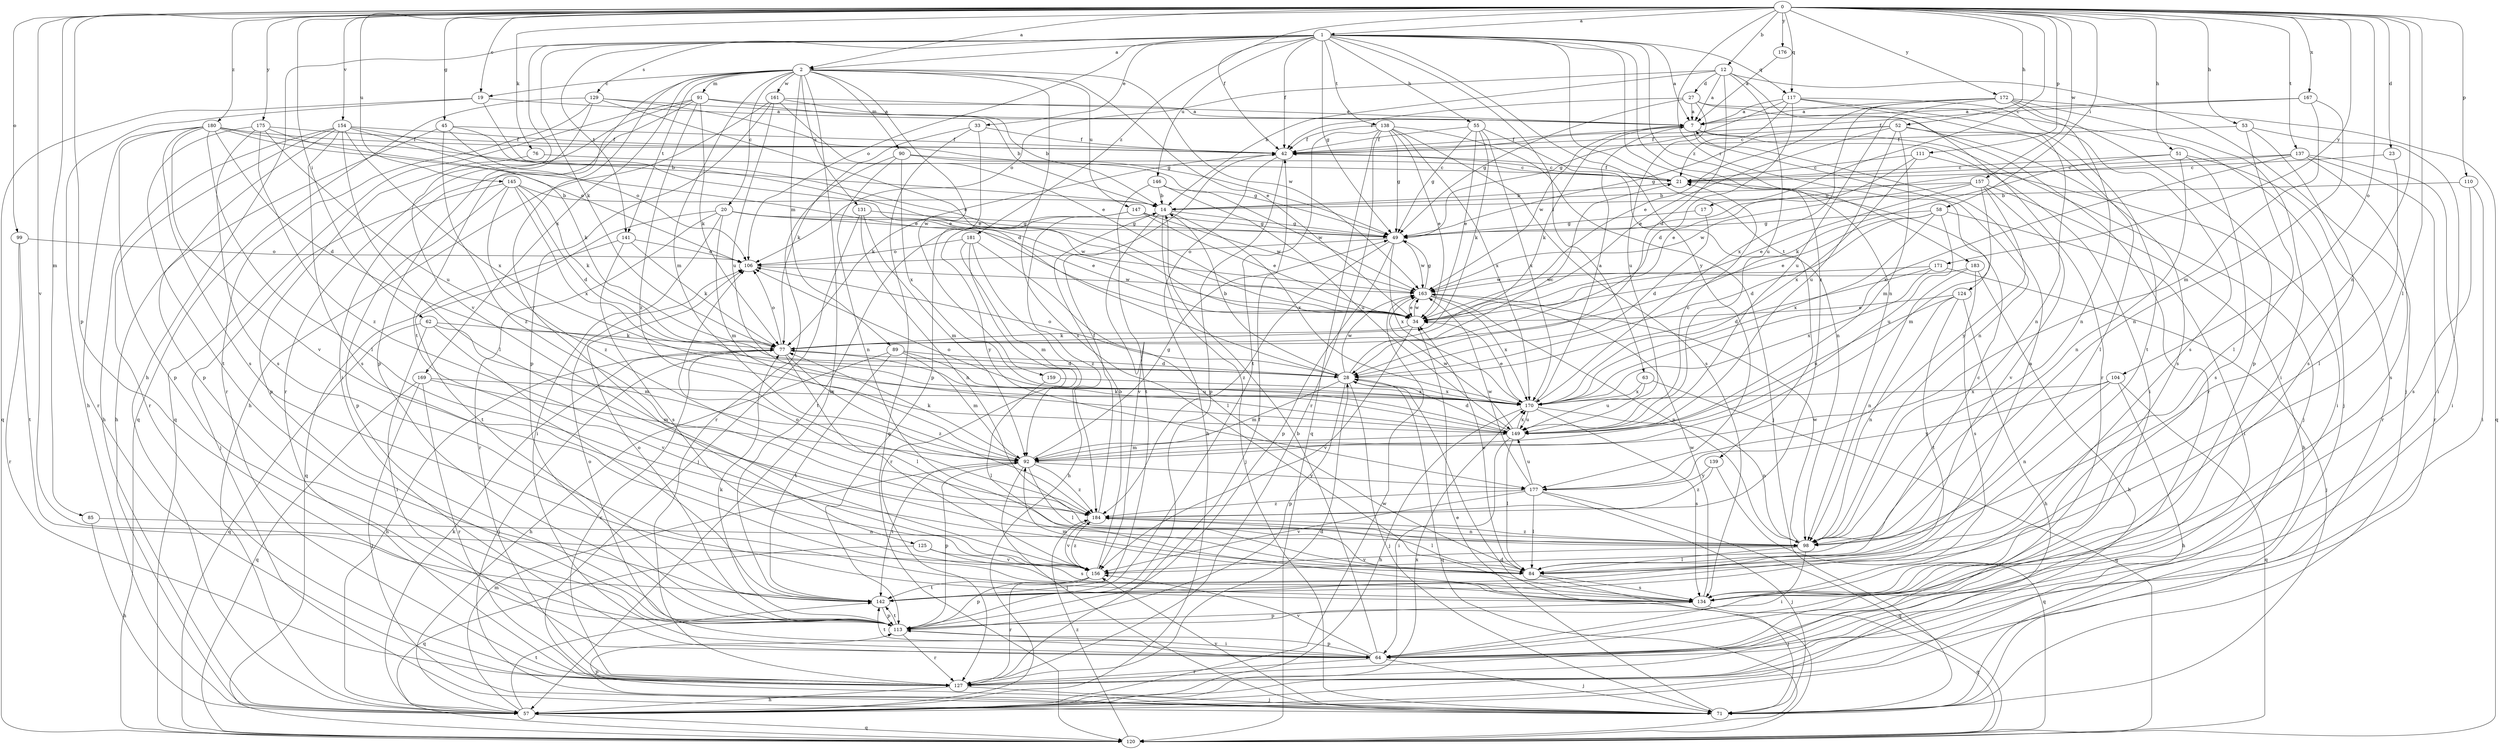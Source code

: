 strict digraph  {
0;
1;
2;
7;
12;
14;
17;
19;
20;
21;
23;
27;
28;
33;
34;
42;
45;
49;
51;
52;
53;
55;
57;
58;
62;
63;
64;
71;
76;
77;
84;
85;
89;
90;
91;
92;
98;
99;
104;
106;
110;
111;
113;
117;
120;
124;
125;
127;
129;
131;
134;
137;
138;
139;
141;
142;
145;
146;
147;
149;
154;
156;
157;
159;
161;
163;
167;
169;
170;
171;
172;
175;
176;
177;
180;
181;
183;
184;
0 -> 1  [label=a];
0 -> 2  [label=a];
0 -> 12  [label=b];
0 -> 17  [label=c];
0 -> 19  [label=c];
0 -> 23  [label=d];
0 -> 42  [label=f];
0 -> 45  [label=g];
0 -> 51  [label=h];
0 -> 52  [label=h];
0 -> 53  [label=h];
0 -> 58  [label=i];
0 -> 62  [label=i];
0 -> 76  [label=k];
0 -> 84  [label=l];
0 -> 85  [label=m];
0 -> 98  [label=n];
0 -> 99  [label=o];
0 -> 104  [label=o];
0 -> 110  [label=p];
0 -> 111  [label=p];
0 -> 113  [label=p];
0 -> 117  [label=q];
0 -> 124  [label=r];
0 -> 137  [label=t];
0 -> 145  [label=u];
0 -> 154  [label=v];
0 -> 156  [label=v];
0 -> 157  [label=w];
0 -> 167  [label=x];
0 -> 171  [label=y];
0 -> 172  [label=y];
0 -> 175  [label=y];
0 -> 176  [label=y];
0 -> 180  [label=z];
1 -> 2  [label=a];
1 -> 7  [label=a];
1 -> 33  [label=e];
1 -> 42  [label=f];
1 -> 49  [label=g];
1 -> 55  [label=h];
1 -> 57  [label=h];
1 -> 63  [label=i];
1 -> 77  [label=k];
1 -> 98  [label=n];
1 -> 106  [label=o];
1 -> 117  [label=q];
1 -> 129  [label=s];
1 -> 138  [label=t];
1 -> 139  [label=t];
1 -> 141  [label=t];
1 -> 146  [label=u];
1 -> 156  [label=v];
1 -> 177  [label=y];
1 -> 181  [label=z];
1 -> 183  [label=z];
1 -> 184  [label=z];
2 -> 19  [label=c];
2 -> 20  [label=c];
2 -> 34  [label=e];
2 -> 57  [label=h];
2 -> 89  [label=m];
2 -> 90  [label=m];
2 -> 91  [label=m];
2 -> 92  [label=m];
2 -> 125  [label=r];
2 -> 131  [label=s];
2 -> 134  [label=s];
2 -> 141  [label=t];
2 -> 142  [label=t];
2 -> 147  [label=u];
2 -> 159  [label=w];
2 -> 161  [label=w];
2 -> 163  [label=w];
2 -> 169  [label=x];
7 -> 42  [label=f];
7 -> 64  [label=i];
7 -> 71  [label=j];
7 -> 77  [label=k];
7 -> 98  [label=n];
7 -> 163  [label=w];
12 -> 7  [label=a];
12 -> 14  [label=b];
12 -> 27  [label=d];
12 -> 28  [label=d];
12 -> 71  [label=j];
12 -> 106  [label=o];
12 -> 127  [label=r];
12 -> 149  [label=u];
14 -> 49  [label=g];
14 -> 71  [label=j];
14 -> 156  [label=v];
14 -> 170  [label=x];
14 -> 184  [label=z];
17 -> 28  [label=d];
17 -> 49  [label=g];
19 -> 7  [label=a];
19 -> 34  [label=e];
19 -> 57  [label=h];
19 -> 120  [label=q];
20 -> 34  [label=e];
20 -> 49  [label=g];
20 -> 64  [label=i];
20 -> 92  [label=m];
20 -> 120  [label=q];
20 -> 127  [label=r];
20 -> 163  [label=w];
21 -> 14  [label=b];
21 -> 42  [label=f];
23 -> 21  [label=c];
23 -> 84  [label=l];
27 -> 7  [label=a];
27 -> 42  [label=f];
27 -> 49  [label=g];
27 -> 71  [label=j];
27 -> 127  [label=r];
27 -> 149  [label=u];
28 -> 14  [label=b];
28 -> 21  [label=c];
28 -> 71  [label=j];
28 -> 92  [label=m];
28 -> 106  [label=o];
28 -> 113  [label=p];
28 -> 120  [label=q];
28 -> 163  [label=w];
28 -> 170  [label=x];
33 -> 42  [label=f];
33 -> 77  [label=k];
33 -> 113  [label=p];
33 -> 120  [label=q];
34 -> 77  [label=k];
34 -> 156  [label=v];
34 -> 163  [label=w];
42 -> 21  [label=c];
42 -> 57  [label=h];
42 -> 77  [label=k];
42 -> 113  [label=p];
45 -> 34  [label=e];
45 -> 42  [label=f];
45 -> 57  [label=h];
45 -> 106  [label=o];
45 -> 184  [label=z];
49 -> 106  [label=o];
49 -> 113  [label=p];
49 -> 163  [label=w];
49 -> 170  [label=x];
49 -> 184  [label=z];
51 -> 21  [label=c];
51 -> 77  [label=k];
51 -> 98  [label=n];
51 -> 127  [label=r];
51 -> 134  [label=s];
52 -> 34  [label=e];
52 -> 42  [label=f];
52 -> 49  [label=g];
52 -> 84  [label=l];
52 -> 92  [label=m];
52 -> 134  [label=s];
52 -> 149  [label=u];
53 -> 42  [label=f];
53 -> 64  [label=i];
53 -> 84  [label=l];
53 -> 134  [label=s];
55 -> 34  [label=e];
55 -> 42  [label=f];
55 -> 49  [label=g];
55 -> 77  [label=k];
55 -> 98  [label=n];
55 -> 170  [label=x];
57 -> 77  [label=k];
57 -> 92  [label=m];
57 -> 120  [label=q];
57 -> 142  [label=t];
57 -> 163  [label=w];
57 -> 170  [label=x];
58 -> 28  [label=d];
58 -> 34  [label=e];
58 -> 49  [label=g];
58 -> 64  [label=i];
58 -> 149  [label=u];
58 -> 170  [label=x];
62 -> 64  [label=i];
62 -> 77  [label=k];
62 -> 92  [label=m];
62 -> 120  [label=q];
62 -> 156  [label=v];
63 -> 120  [label=q];
63 -> 149  [label=u];
63 -> 170  [label=x];
64 -> 14  [label=b];
64 -> 71  [label=j];
64 -> 106  [label=o];
64 -> 113  [label=p];
64 -> 127  [label=r];
64 -> 142  [label=t];
64 -> 156  [label=v];
71 -> 34  [label=e];
71 -> 113  [label=p];
71 -> 156  [label=v];
76 -> 21  [label=c];
76 -> 113  [label=p];
77 -> 28  [label=d];
77 -> 57  [label=h];
77 -> 71  [label=j];
77 -> 84  [label=l];
77 -> 106  [label=o];
77 -> 127  [label=r];
77 -> 184  [label=z];
84 -> 21  [label=c];
84 -> 34  [label=e];
84 -> 71  [label=j];
84 -> 134  [label=s];
85 -> 57  [label=h];
85 -> 98  [label=n];
89 -> 28  [label=d];
89 -> 57  [label=h];
89 -> 92  [label=m];
89 -> 142  [label=t];
89 -> 149  [label=u];
90 -> 21  [label=c];
90 -> 49  [label=g];
90 -> 98  [label=n];
90 -> 127  [label=r];
90 -> 170  [label=x];
91 -> 7  [label=a];
91 -> 14  [label=b];
91 -> 64  [label=i];
91 -> 77  [label=k];
91 -> 120  [label=q];
91 -> 127  [label=r];
91 -> 184  [label=z];
92 -> 49  [label=g];
92 -> 71  [label=j];
92 -> 77  [label=k];
92 -> 84  [label=l];
92 -> 113  [label=p];
92 -> 142  [label=t];
92 -> 177  [label=y];
92 -> 184  [label=z];
98 -> 64  [label=i];
98 -> 84  [label=l];
98 -> 156  [label=v];
98 -> 163  [label=w];
98 -> 184  [label=z];
99 -> 106  [label=o];
99 -> 127  [label=r];
99 -> 142  [label=t];
104 -> 57  [label=h];
104 -> 98  [label=n];
104 -> 120  [label=q];
104 -> 170  [label=x];
104 -> 177  [label=y];
106 -> 163  [label=w];
110 -> 14  [label=b];
110 -> 64  [label=i];
110 -> 134  [label=s];
111 -> 21  [label=c];
111 -> 34  [label=e];
111 -> 64  [label=i];
111 -> 170  [label=x];
113 -> 64  [label=i];
113 -> 77  [label=k];
113 -> 106  [label=o];
113 -> 127  [label=r];
113 -> 142  [label=t];
117 -> 7  [label=a];
117 -> 21  [label=c];
117 -> 28  [label=d];
117 -> 49  [label=g];
117 -> 98  [label=n];
117 -> 134  [label=s];
117 -> 142  [label=t];
120 -> 28  [label=d];
120 -> 184  [label=z];
124 -> 34  [label=e];
124 -> 57  [label=h];
124 -> 98  [label=n];
124 -> 142  [label=t];
124 -> 149  [label=u];
125 -> 120  [label=q];
125 -> 134  [label=s];
125 -> 156  [label=v];
127 -> 28  [label=d];
127 -> 42  [label=f];
127 -> 57  [label=h];
127 -> 71  [label=j];
129 -> 7  [label=a];
129 -> 28  [label=d];
129 -> 49  [label=g];
129 -> 113  [label=p];
129 -> 120  [label=q];
129 -> 127  [label=r];
131 -> 49  [label=g];
131 -> 71  [label=j];
131 -> 92  [label=m];
131 -> 98  [label=n];
134 -> 92  [label=m];
134 -> 113  [label=p];
134 -> 120  [label=q];
134 -> 163  [label=w];
137 -> 21  [label=c];
137 -> 49  [label=g];
137 -> 64  [label=i];
137 -> 127  [label=r];
137 -> 134  [label=s];
137 -> 170  [label=x];
138 -> 34  [label=e];
138 -> 42  [label=f];
138 -> 49  [label=g];
138 -> 71  [label=j];
138 -> 120  [label=q];
138 -> 127  [label=r];
138 -> 134  [label=s];
138 -> 142  [label=t];
138 -> 170  [label=x];
139 -> 120  [label=q];
139 -> 177  [label=y];
139 -> 184  [label=z];
141 -> 77  [label=k];
141 -> 106  [label=o];
141 -> 134  [label=s];
141 -> 142  [label=t];
142 -> 7  [label=a];
142 -> 113  [label=p];
145 -> 14  [label=b];
145 -> 28  [label=d];
145 -> 71  [label=j];
145 -> 77  [label=k];
145 -> 113  [label=p];
145 -> 170  [label=x];
145 -> 184  [label=z];
146 -> 14  [label=b];
146 -> 142  [label=t];
146 -> 149  [label=u];
146 -> 163  [label=w];
147 -> 34  [label=e];
147 -> 49  [label=g];
147 -> 142  [label=t];
147 -> 163  [label=w];
147 -> 177  [label=y];
149 -> 21  [label=c];
149 -> 28  [label=d];
149 -> 64  [label=i];
149 -> 77  [label=k];
149 -> 84  [label=l];
149 -> 92  [label=m];
149 -> 106  [label=o];
149 -> 163  [label=w];
149 -> 170  [label=x];
154 -> 34  [label=e];
154 -> 42  [label=f];
154 -> 57  [label=h];
154 -> 77  [label=k];
154 -> 84  [label=l];
154 -> 113  [label=p];
154 -> 127  [label=r];
154 -> 134  [label=s];
154 -> 170  [label=x];
156 -> 14  [label=b];
156 -> 106  [label=o];
156 -> 113  [label=p];
156 -> 127  [label=r];
156 -> 142  [label=t];
156 -> 184  [label=z];
157 -> 14  [label=b];
157 -> 34  [label=e];
157 -> 57  [label=h];
157 -> 92  [label=m];
157 -> 156  [label=v];
157 -> 163  [label=w];
157 -> 177  [label=y];
159 -> 84  [label=l];
159 -> 170  [label=x];
161 -> 7  [label=a];
161 -> 14  [label=b];
161 -> 34  [label=e];
161 -> 57  [label=h];
161 -> 113  [label=p];
161 -> 149  [label=u];
163 -> 34  [label=e];
163 -> 49  [label=g];
163 -> 98  [label=n];
163 -> 170  [label=x];
167 -> 7  [label=a];
167 -> 42  [label=f];
167 -> 92  [label=m];
167 -> 98  [label=n];
169 -> 71  [label=j];
169 -> 92  [label=m];
169 -> 120  [label=q];
169 -> 127  [label=r];
169 -> 170  [label=x];
170 -> 7  [label=a];
170 -> 34  [label=e];
170 -> 57  [label=h];
170 -> 98  [label=n];
170 -> 134  [label=s];
170 -> 149  [label=u];
171 -> 28  [label=d];
171 -> 71  [label=j];
171 -> 163  [label=w];
171 -> 170  [label=x];
172 -> 7  [label=a];
172 -> 34  [label=e];
172 -> 64  [label=i];
172 -> 98  [label=n];
172 -> 113  [label=p];
172 -> 120  [label=q];
172 -> 149  [label=u];
172 -> 170  [label=x];
175 -> 42  [label=f];
175 -> 106  [label=o];
175 -> 134  [label=s];
175 -> 142  [label=t];
175 -> 149  [label=u];
175 -> 184  [label=z];
176 -> 7  [label=a];
177 -> 71  [label=j];
177 -> 84  [label=l];
177 -> 120  [label=q];
177 -> 149  [label=u];
177 -> 156  [label=v];
177 -> 163  [label=w];
177 -> 184  [label=z];
180 -> 14  [label=b];
180 -> 28  [label=d];
180 -> 34  [label=e];
180 -> 42  [label=f];
180 -> 84  [label=l];
180 -> 113  [label=p];
180 -> 127  [label=r];
180 -> 134  [label=s];
180 -> 156  [label=v];
181 -> 57  [label=h];
181 -> 84  [label=l];
181 -> 92  [label=m];
181 -> 106  [label=o];
181 -> 127  [label=r];
183 -> 57  [label=h];
183 -> 98  [label=n];
183 -> 134  [label=s];
183 -> 163  [label=w];
184 -> 42  [label=f];
184 -> 84  [label=l];
184 -> 98  [label=n];
184 -> 156  [label=v];
}
